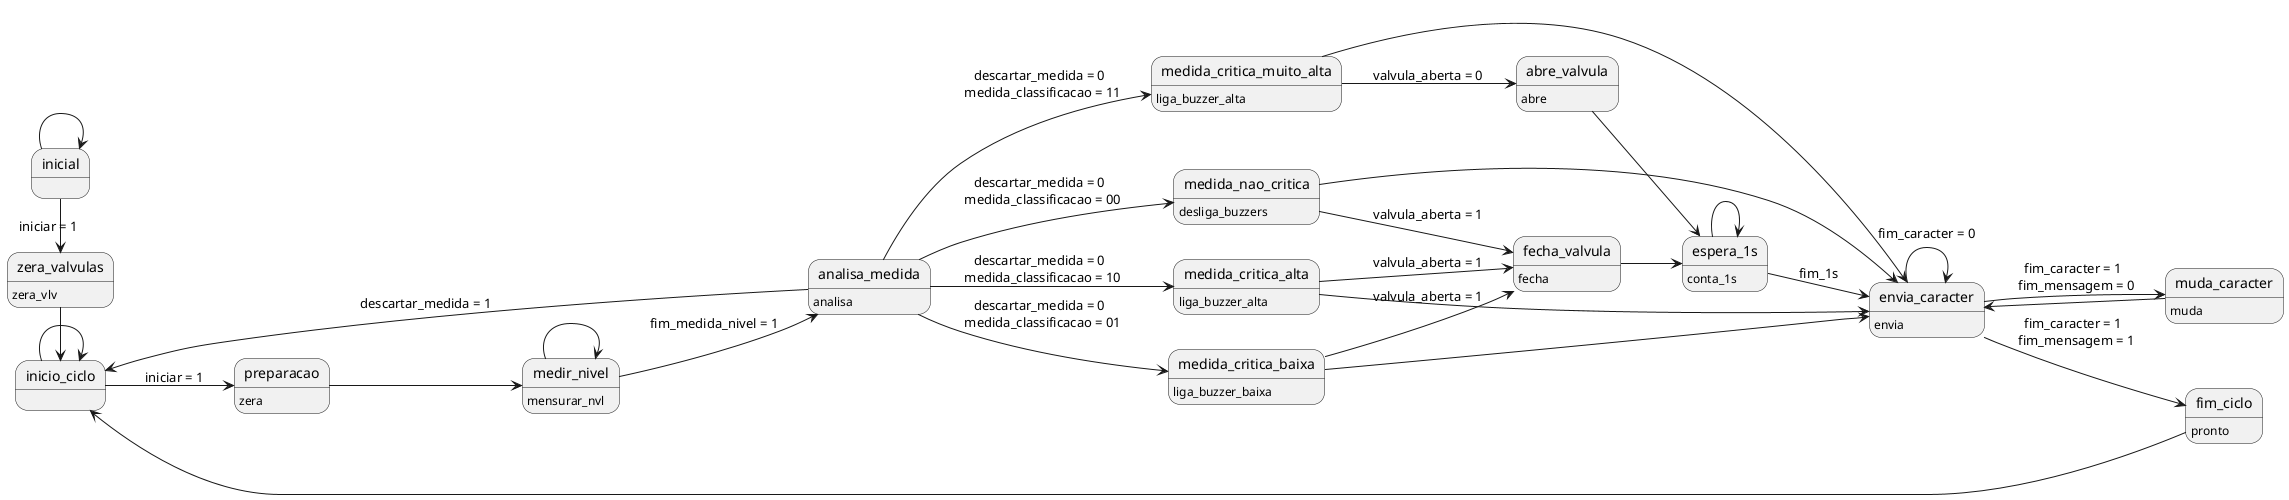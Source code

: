 @startuml StateMachine
left to right direction
state inicial
state zera_valvulas : zera_vlv
state inicio_ciclo
state preparacao : zera
state medir_nivel : mensurar_nvl
state analisa_medida : analisa
state medida_critica_baixa : liga_buzzer_baixa
state medida_critica_alta : liga_buzzer_alta
state medida_critica_muito_alta : liga_buzzer_alta
state medida_nao_critica : desliga_buzzers
state abre_valvula : abre
state fecha_valvula : fecha
state espera_1s : conta_1s
state envia_caracter : envia
state muda_caracter : muda
state fim_ciclo : pronto

inicial --> inicial
inicial -right-> zera_valvulas : iniciar = 1
zera_valvulas -right-> inicio_ciclo
inicio_ciclo --> inicio_ciclo
inicio_ciclo --> preparacao : iniciar = 1
preparacao --> medir_nivel
medir_nivel --> medir_nivel
medir_nivel --> analisa_medida : fim_medida_nivel = 1
analisa_medida --> inicio_ciclo : descartar_medida = 1
analisa_medida --> medida_nao_critica : descartar_medida = 0 \n medida_classificacao = 00
analisa_medida --> medida_critica_baixa : descartar_medida = 0 \n medida_classificacao = 01
analisa_medida --> medida_critica_alta : descartar_medida = 0 \n medida_classificacao = 10
analisa_medida -right-> medida_critica_muito_alta : descartar_medida = 0 \n medida_classificacao = 11
medida_nao_critica --> fecha_valvula : valvula_aberta = 1
medida_critica_alta --> fecha_valvula : valvula_aberta = 1
medida_critica_baixa --> fecha_valvula : valvula_aberta = 1
medida_critica_muito_alta --> abre_valvula : valvula_aberta = 0
abre_valvula --> espera_1s
fecha_valvula --> espera_1s
espera_1s --> espera_1s
espera_1s --> envia_caracter : fim_1s 
medida_nao_critica --> envia_caracter
medida_critica_alta --> envia_caracter
medida_critica_baixa --> envia_caracter
medida_critica_muito_alta --> envia_caracter
envia_caracter --> envia_caracter : fim_caracter = 0
envia_caracter --> muda_caracter : fim_caracter = 1 \n fim_mensagem = 0
muda_caracter --> envia_caracter
envia_caracter --> fim_ciclo : fim_caracter = 1 \n fim_mensagem = 1
fim_ciclo --> inicio_ciclo

@enduml
